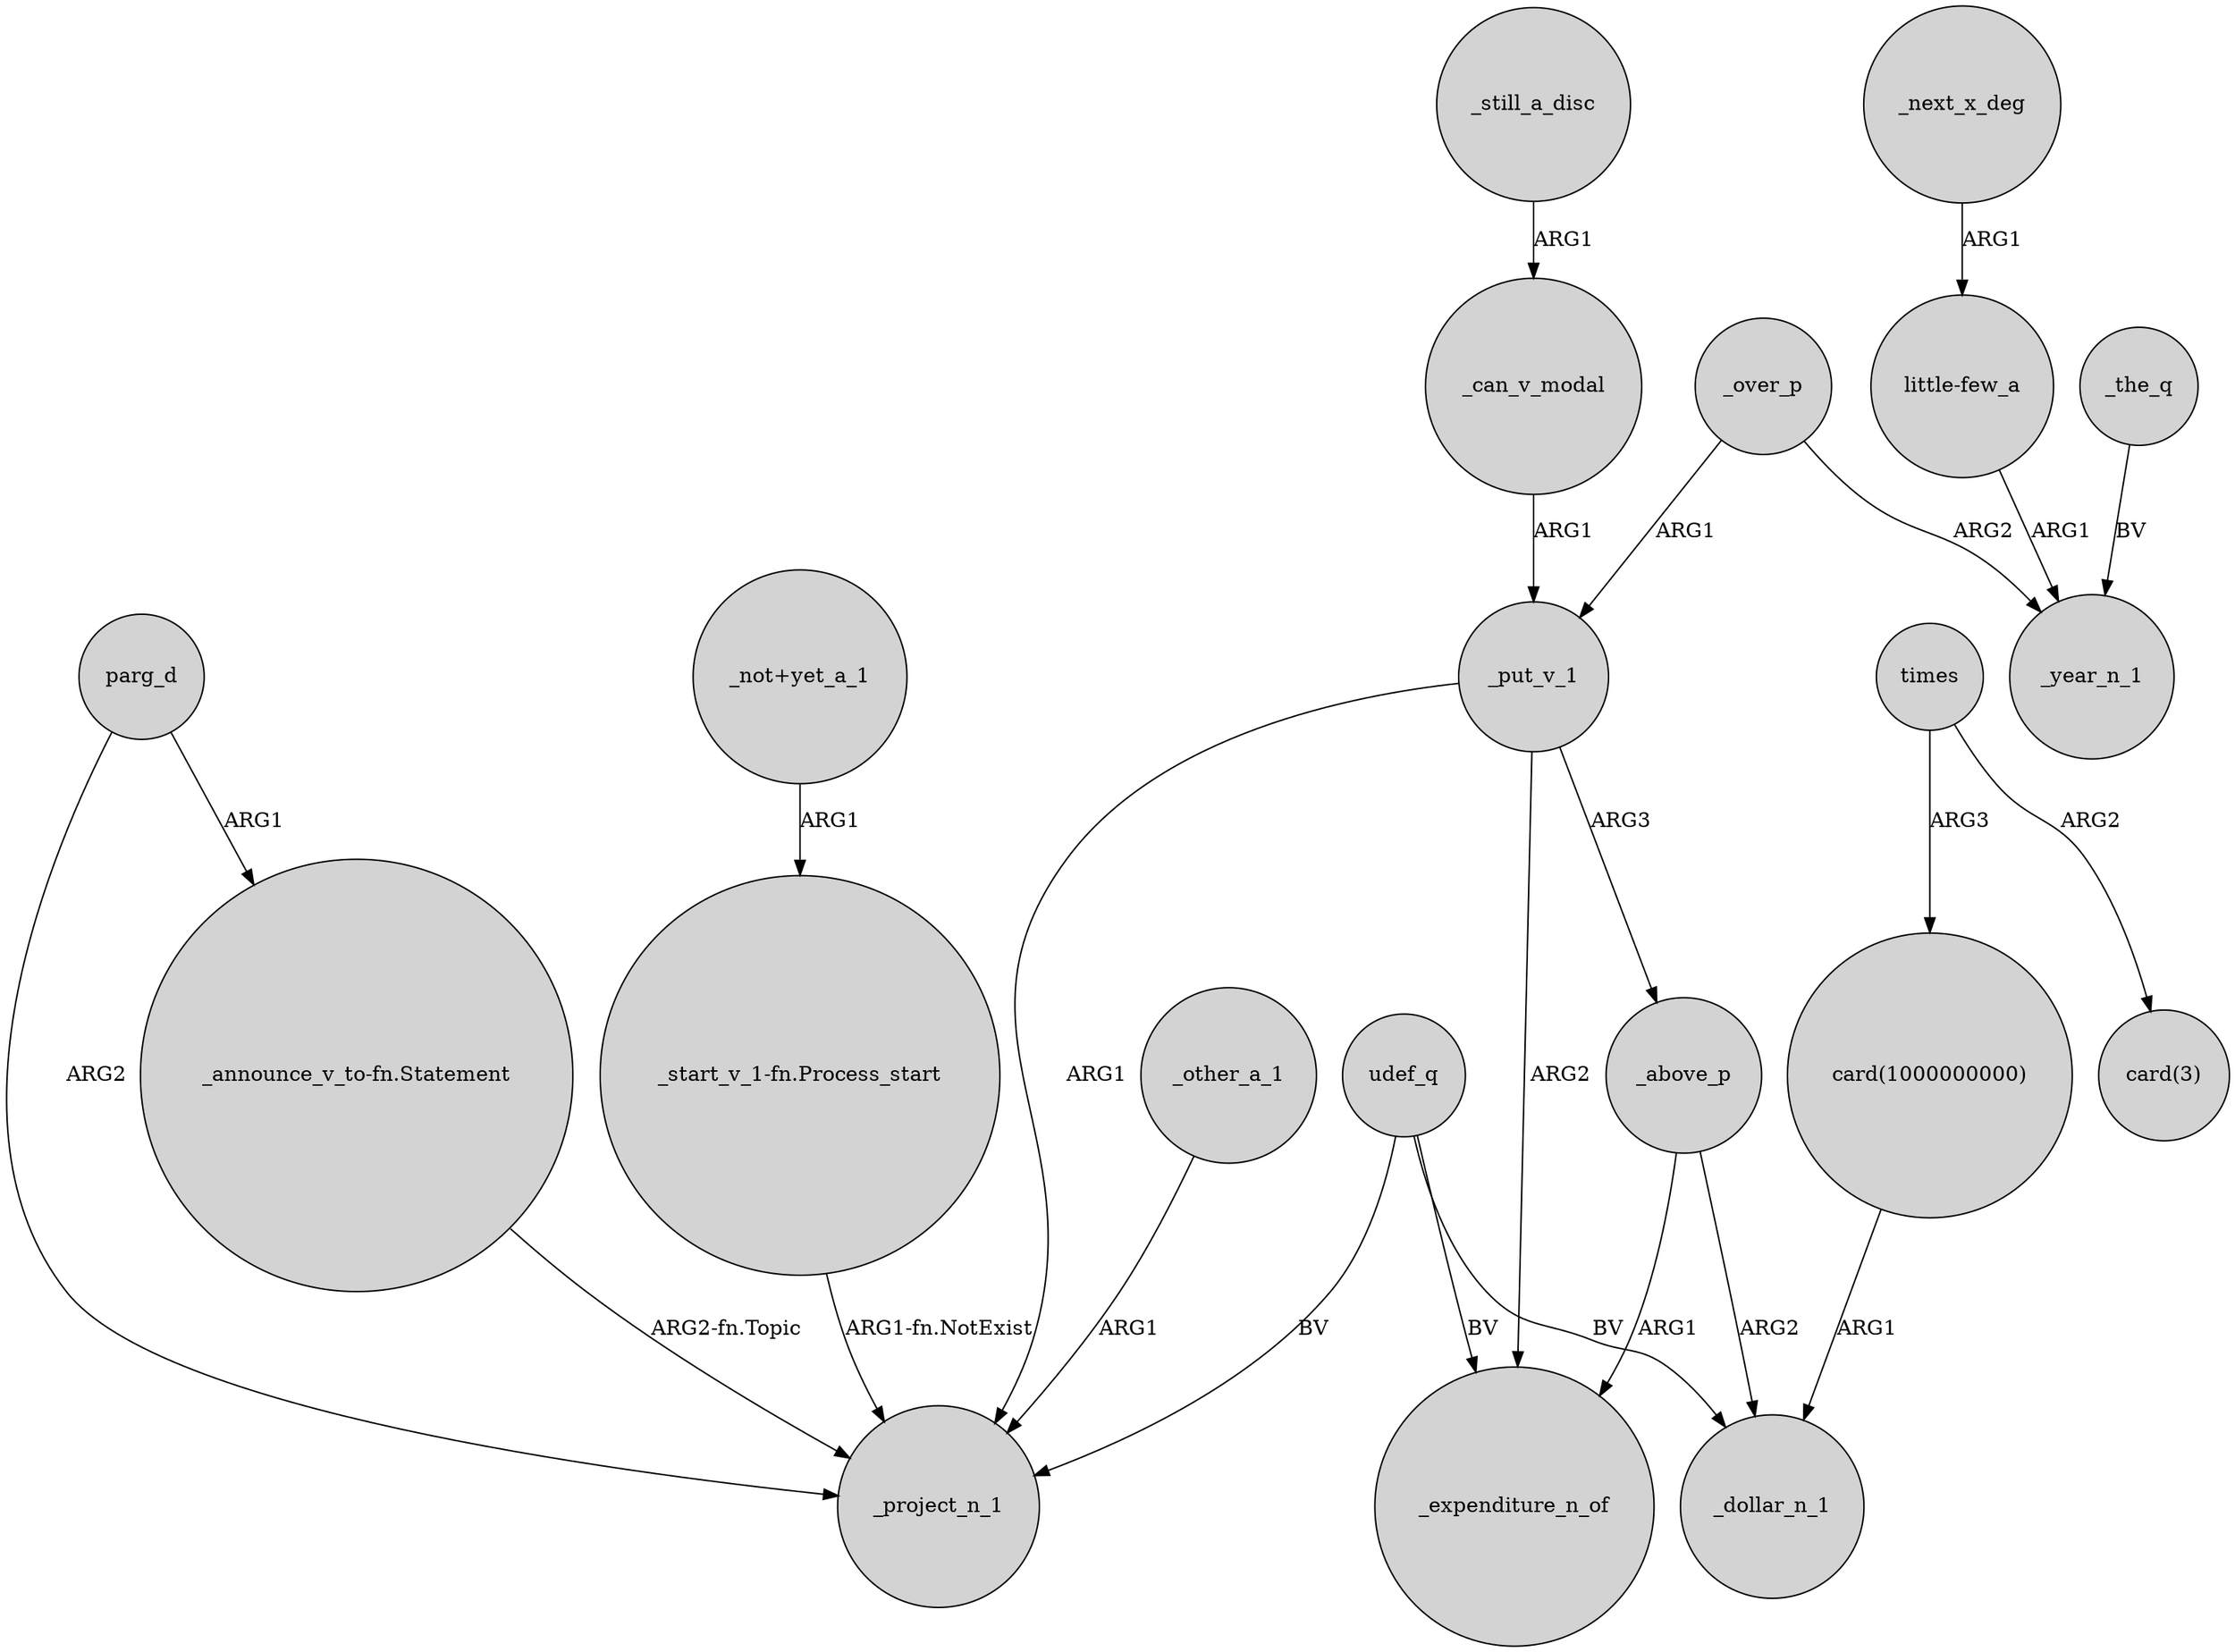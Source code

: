 digraph {
	node [shape=circle style=filled]
	_put_v_1 -> _project_n_1 [label=ARG1]
	_above_p -> _expenditure_n_of [label=ARG1]
	"_announce_v_to-fn.Statement" -> _project_n_1 [label="ARG2-fn.Topic"]
	udef_q -> _project_n_1 [label=BV]
	_put_v_1 -> _expenditure_n_of [label=ARG2]
	parg_d -> _project_n_1 [label=ARG2]
	_put_v_1 -> _above_p [label=ARG3]
	times -> "card(1000000000)" [label=ARG3]
	_next_x_deg -> "little-few_a" [label=ARG1]
	parg_d -> "_announce_v_to-fn.Statement" [label=ARG1]
	"_start_v_1-fn.Process_start" -> _project_n_1 [label="ARG1-fn.NotExist"]
	"_not+yet_a_1" -> "_start_v_1-fn.Process_start" [label=ARG1]
	_still_a_disc -> _can_v_modal [label=ARG1]
	"little-few_a" -> _year_n_1 [label=ARG1]
	_the_q -> _year_n_1 [label=BV]
	_can_v_modal -> _put_v_1 [label=ARG1]
	_over_p -> _year_n_1 [label=ARG2]
	times -> "card(3)" [label=ARG2]
	_over_p -> _put_v_1 [label=ARG1]
	udef_q -> _expenditure_n_of [label=BV]
	"card(1000000000)" -> _dollar_n_1 [label=ARG1]
	_other_a_1 -> _project_n_1 [label=ARG1]
	_above_p -> _dollar_n_1 [label=ARG2]
	udef_q -> _dollar_n_1 [label=BV]
}
